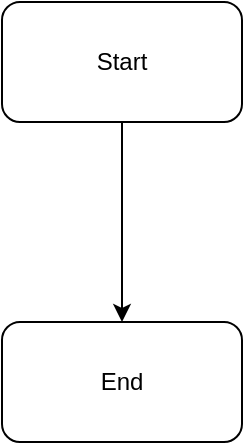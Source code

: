<mxfile version="21.6.3" type="device">
  <diagram name="Page-1" id="L9pIz6ykhndlbjjti8eC">
    <mxGraphModel dx="1434" dy="788" grid="1" gridSize="10" guides="1" tooltips="1" connect="1" arrows="1" fold="1" page="1" pageScale="1" pageWidth="850" pageHeight="1100" math="0" shadow="0">
      <root>
        <mxCell id="0" />
        <mxCell id="1" parent="0" />
        <mxCell id="EbVQx5wD54C_xNYTqxab-3" style="edgeStyle=orthogonalEdgeStyle;rounded=0;orthogonalLoop=1;jettySize=auto;html=1;entryX=0.5;entryY=0;entryDx=0;entryDy=0;" edge="1" parent="1" source="EbVQx5wD54C_xNYTqxab-1" target="EbVQx5wD54C_xNYTqxab-2">
          <mxGeometry relative="1" as="geometry" />
        </mxCell>
        <mxCell id="EbVQx5wD54C_xNYTqxab-1" value="Start" style="rounded=1;whiteSpace=wrap;html=1;" vertex="1" parent="1">
          <mxGeometry x="70" y="80" width="120" height="60" as="geometry" />
        </mxCell>
        <mxCell id="EbVQx5wD54C_xNYTqxab-2" value="End" style="rounded=1;whiteSpace=wrap;html=1;" vertex="1" parent="1">
          <mxGeometry x="70" y="240" width="120" height="60" as="geometry" />
        </mxCell>
      </root>
    </mxGraphModel>
  </diagram>
</mxfile>
